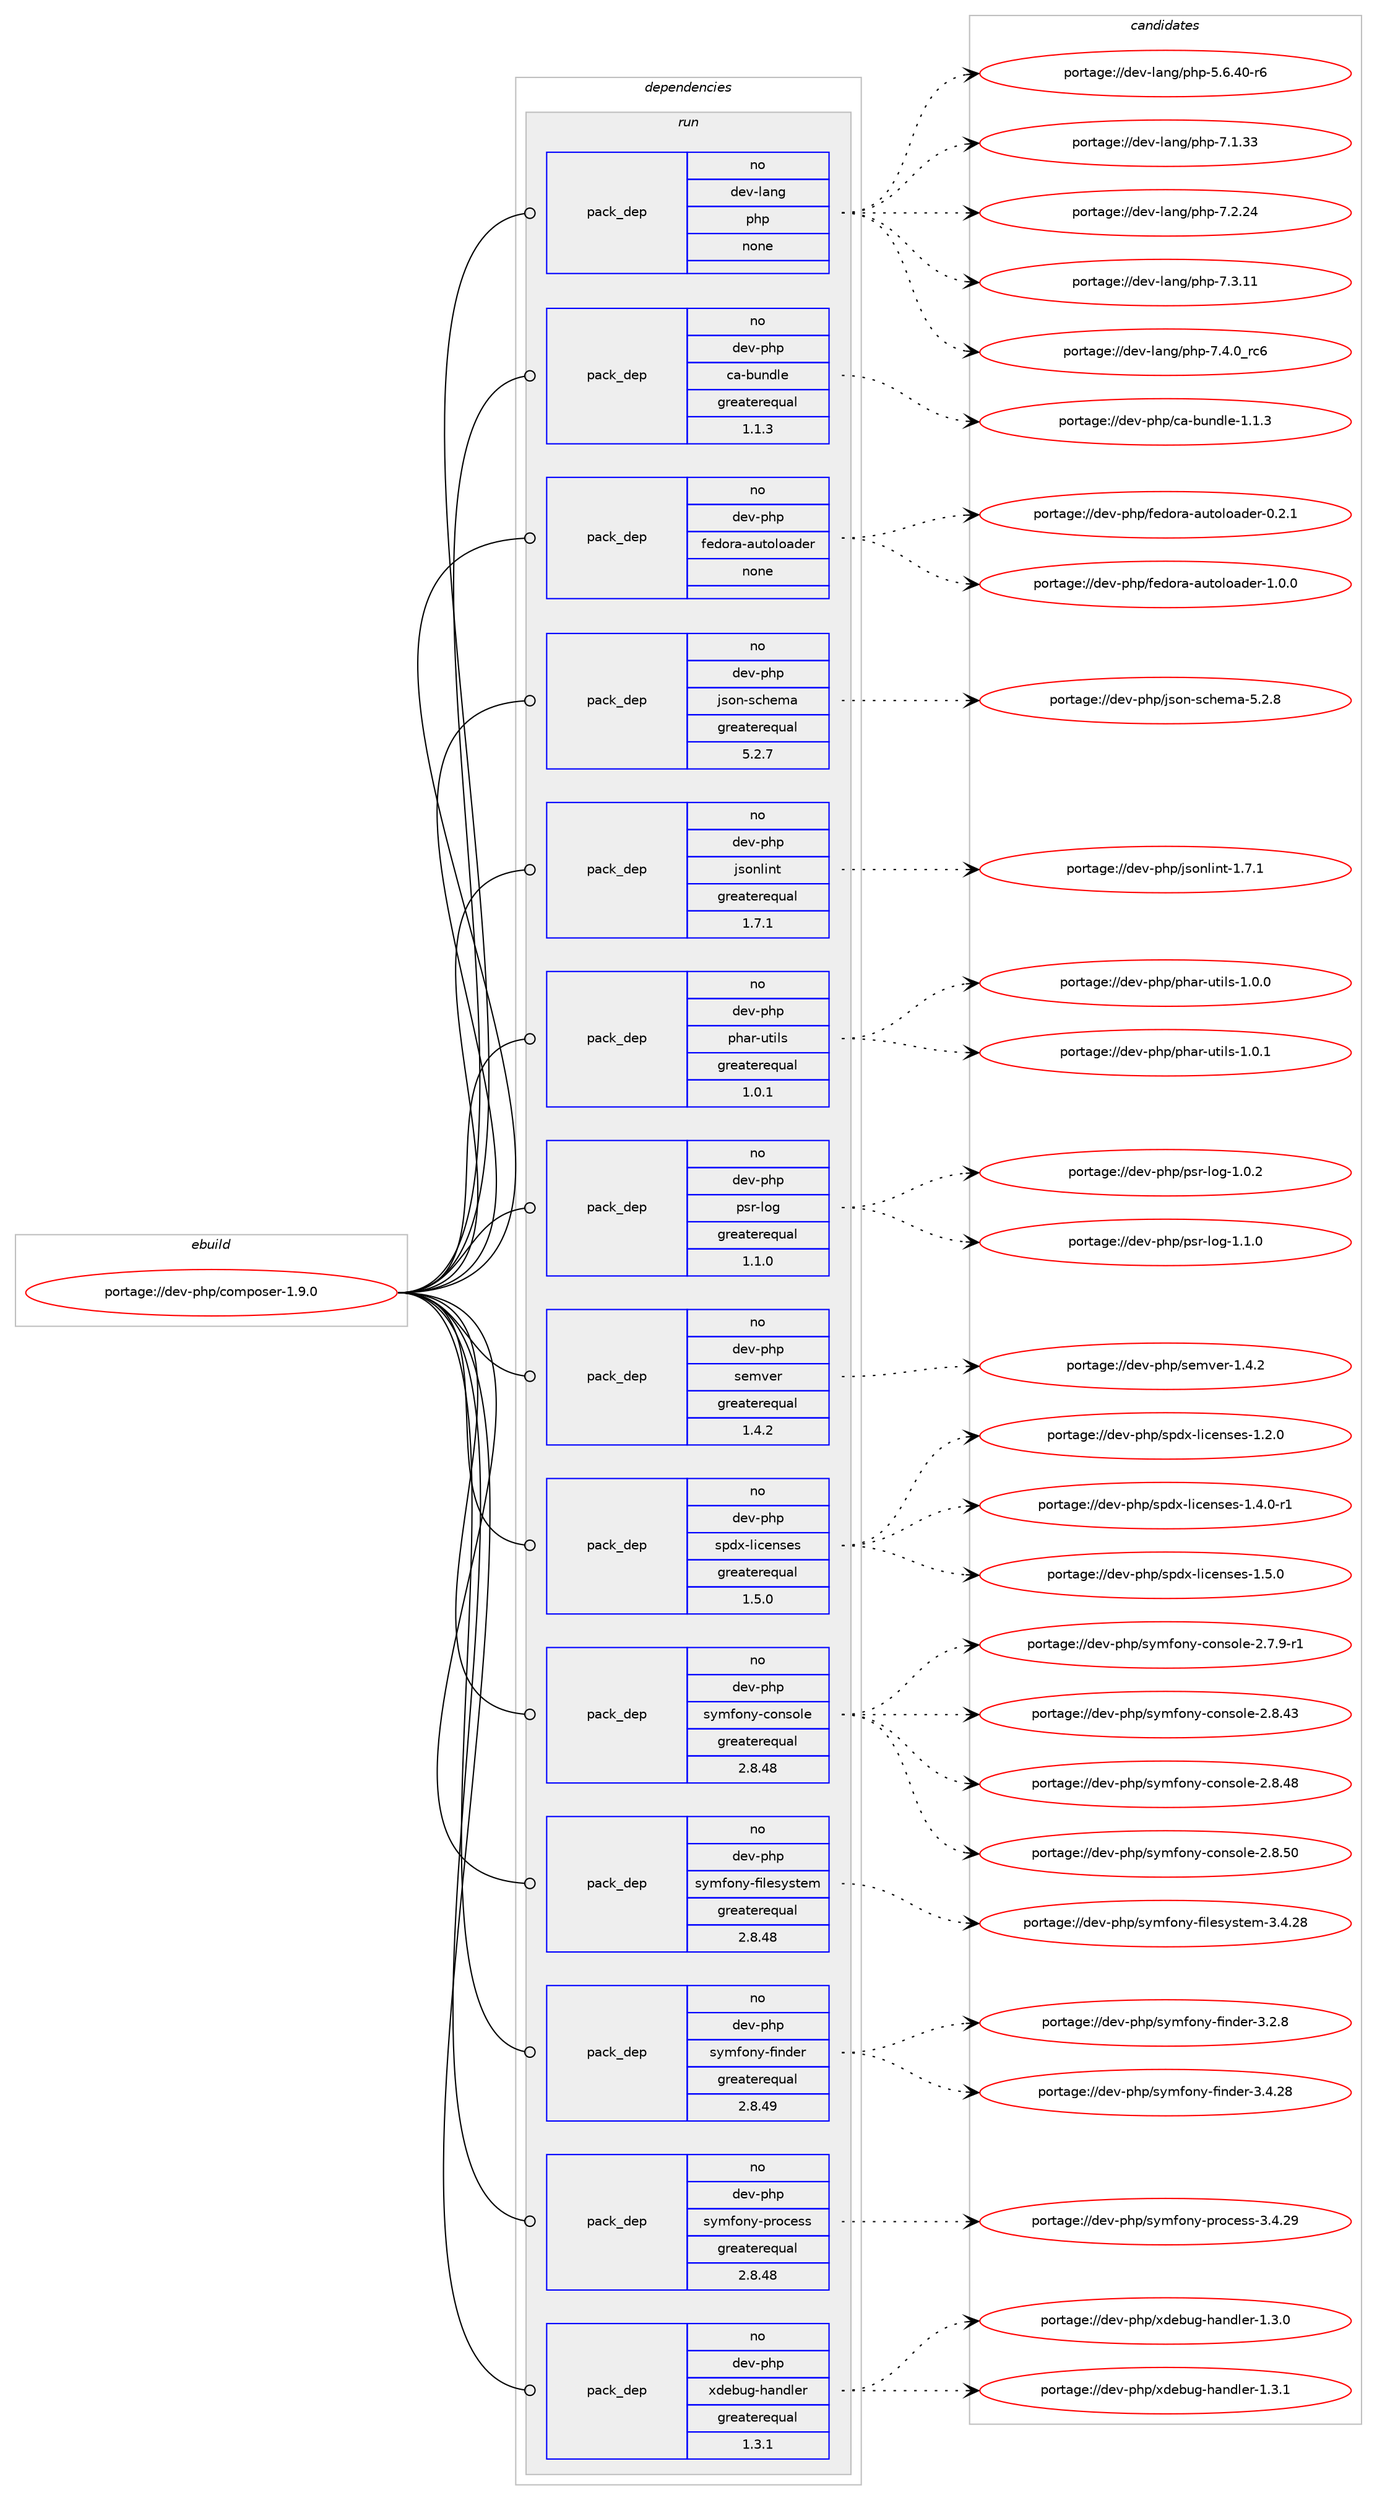 digraph prolog {

# *************
# Graph options
# *************

newrank=true;
concentrate=true;
compound=true;
graph [rankdir=LR,fontname=Helvetica,fontsize=10,ranksep=1.5];#, ranksep=2.5, nodesep=0.2];
edge  [arrowhead=vee];
node  [fontname=Helvetica,fontsize=10];

# **********
# The ebuild
# **********

subgraph cluster_leftcol {
color=gray;
rank=same;
label=<<i>ebuild</i>>;
id [label="portage://dev-php/composer-1.9.0", color=red, width=4, href="../dev-php/composer-1.9.0.svg"];
}

# ****************
# The dependencies
# ****************

subgraph cluster_midcol {
color=gray;
label=<<i>dependencies</i>>;
subgraph cluster_compile {
fillcolor="#eeeeee";
style=filled;
label=<<i>compile</i>>;
}
subgraph cluster_compileandrun {
fillcolor="#eeeeee";
style=filled;
label=<<i>compile and run</i>>;
}
subgraph cluster_run {
fillcolor="#eeeeee";
style=filled;
label=<<i>run</i>>;
subgraph pack97221 {
dependency124453 [label=<<TABLE BORDER="0" CELLBORDER="1" CELLSPACING="0" CELLPADDING="4" WIDTH="220"><TR><TD ROWSPAN="6" CELLPADDING="30">pack_dep</TD></TR><TR><TD WIDTH="110">no</TD></TR><TR><TD>dev-lang</TD></TR><TR><TD>php</TD></TR><TR><TD>none</TD></TR><TR><TD></TD></TR></TABLE>>, shape=none, color=blue];
}
id:e -> dependency124453:w [weight=20,style="solid",arrowhead="odot"];
subgraph pack97222 {
dependency124454 [label=<<TABLE BORDER="0" CELLBORDER="1" CELLSPACING="0" CELLPADDING="4" WIDTH="220"><TR><TD ROWSPAN="6" CELLPADDING="30">pack_dep</TD></TR><TR><TD WIDTH="110">no</TD></TR><TR><TD>dev-php</TD></TR><TR><TD>ca-bundle</TD></TR><TR><TD>greaterequal</TD></TR><TR><TD>1.1.3</TD></TR></TABLE>>, shape=none, color=blue];
}
id:e -> dependency124454:w [weight=20,style="solid",arrowhead="odot"];
subgraph pack97223 {
dependency124455 [label=<<TABLE BORDER="0" CELLBORDER="1" CELLSPACING="0" CELLPADDING="4" WIDTH="220"><TR><TD ROWSPAN="6" CELLPADDING="30">pack_dep</TD></TR><TR><TD WIDTH="110">no</TD></TR><TR><TD>dev-php</TD></TR><TR><TD>fedora-autoloader</TD></TR><TR><TD>none</TD></TR><TR><TD></TD></TR></TABLE>>, shape=none, color=blue];
}
id:e -> dependency124455:w [weight=20,style="solid",arrowhead="odot"];
subgraph pack97224 {
dependency124456 [label=<<TABLE BORDER="0" CELLBORDER="1" CELLSPACING="0" CELLPADDING="4" WIDTH="220"><TR><TD ROWSPAN="6" CELLPADDING="30">pack_dep</TD></TR><TR><TD WIDTH="110">no</TD></TR><TR><TD>dev-php</TD></TR><TR><TD>json-schema</TD></TR><TR><TD>greaterequal</TD></TR><TR><TD>5.2.7</TD></TR></TABLE>>, shape=none, color=blue];
}
id:e -> dependency124456:w [weight=20,style="solid",arrowhead="odot"];
subgraph pack97225 {
dependency124457 [label=<<TABLE BORDER="0" CELLBORDER="1" CELLSPACING="0" CELLPADDING="4" WIDTH="220"><TR><TD ROWSPAN="6" CELLPADDING="30">pack_dep</TD></TR><TR><TD WIDTH="110">no</TD></TR><TR><TD>dev-php</TD></TR><TR><TD>jsonlint</TD></TR><TR><TD>greaterequal</TD></TR><TR><TD>1.7.1</TD></TR></TABLE>>, shape=none, color=blue];
}
id:e -> dependency124457:w [weight=20,style="solid",arrowhead="odot"];
subgraph pack97226 {
dependency124458 [label=<<TABLE BORDER="0" CELLBORDER="1" CELLSPACING="0" CELLPADDING="4" WIDTH="220"><TR><TD ROWSPAN="6" CELLPADDING="30">pack_dep</TD></TR><TR><TD WIDTH="110">no</TD></TR><TR><TD>dev-php</TD></TR><TR><TD>phar-utils</TD></TR><TR><TD>greaterequal</TD></TR><TR><TD>1.0.1</TD></TR></TABLE>>, shape=none, color=blue];
}
id:e -> dependency124458:w [weight=20,style="solid",arrowhead="odot"];
subgraph pack97227 {
dependency124459 [label=<<TABLE BORDER="0" CELLBORDER="1" CELLSPACING="0" CELLPADDING="4" WIDTH="220"><TR><TD ROWSPAN="6" CELLPADDING="30">pack_dep</TD></TR><TR><TD WIDTH="110">no</TD></TR><TR><TD>dev-php</TD></TR><TR><TD>psr-log</TD></TR><TR><TD>greaterequal</TD></TR><TR><TD>1.1.0</TD></TR></TABLE>>, shape=none, color=blue];
}
id:e -> dependency124459:w [weight=20,style="solid",arrowhead="odot"];
subgraph pack97228 {
dependency124460 [label=<<TABLE BORDER="0" CELLBORDER="1" CELLSPACING="0" CELLPADDING="4" WIDTH="220"><TR><TD ROWSPAN="6" CELLPADDING="30">pack_dep</TD></TR><TR><TD WIDTH="110">no</TD></TR><TR><TD>dev-php</TD></TR><TR><TD>semver</TD></TR><TR><TD>greaterequal</TD></TR><TR><TD>1.4.2</TD></TR></TABLE>>, shape=none, color=blue];
}
id:e -> dependency124460:w [weight=20,style="solid",arrowhead="odot"];
subgraph pack97229 {
dependency124461 [label=<<TABLE BORDER="0" CELLBORDER="1" CELLSPACING="0" CELLPADDING="4" WIDTH="220"><TR><TD ROWSPAN="6" CELLPADDING="30">pack_dep</TD></TR><TR><TD WIDTH="110">no</TD></TR><TR><TD>dev-php</TD></TR><TR><TD>spdx-licenses</TD></TR><TR><TD>greaterequal</TD></TR><TR><TD>1.5.0</TD></TR></TABLE>>, shape=none, color=blue];
}
id:e -> dependency124461:w [weight=20,style="solid",arrowhead="odot"];
subgraph pack97230 {
dependency124462 [label=<<TABLE BORDER="0" CELLBORDER="1" CELLSPACING="0" CELLPADDING="4" WIDTH="220"><TR><TD ROWSPAN="6" CELLPADDING="30">pack_dep</TD></TR><TR><TD WIDTH="110">no</TD></TR><TR><TD>dev-php</TD></TR><TR><TD>symfony-console</TD></TR><TR><TD>greaterequal</TD></TR><TR><TD>2.8.48</TD></TR></TABLE>>, shape=none, color=blue];
}
id:e -> dependency124462:w [weight=20,style="solid",arrowhead="odot"];
subgraph pack97231 {
dependency124463 [label=<<TABLE BORDER="0" CELLBORDER="1" CELLSPACING="0" CELLPADDING="4" WIDTH="220"><TR><TD ROWSPAN="6" CELLPADDING="30">pack_dep</TD></TR><TR><TD WIDTH="110">no</TD></TR><TR><TD>dev-php</TD></TR><TR><TD>symfony-filesystem</TD></TR><TR><TD>greaterequal</TD></TR><TR><TD>2.8.48</TD></TR></TABLE>>, shape=none, color=blue];
}
id:e -> dependency124463:w [weight=20,style="solid",arrowhead="odot"];
subgraph pack97232 {
dependency124464 [label=<<TABLE BORDER="0" CELLBORDER="1" CELLSPACING="0" CELLPADDING="4" WIDTH="220"><TR><TD ROWSPAN="6" CELLPADDING="30">pack_dep</TD></TR><TR><TD WIDTH="110">no</TD></TR><TR><TD>dev-php</TD></TR><TR><TD>symfony-finder</TD></TR><TR><TD>greaterequal</TD></TR><TR><TD>2.8.49</TD></TR></TABLE>>, shape=none, color=blue];
}
id:e -> dependency124464:w [weight=20,style="solid",arrowhead="odot"];
subgraph pack97233 {
dependency124465 [label=<<TABLE BORDER="0" CELLBORDER="1" CELLSPACING="0" CELLPADDING="4" WIDTH="220"><TR><TD ROWSPAN="6" CELLPADDING="30">pack_dep</TD></TR><TR><TD WIDTH="110">no</TD></TR><TR><TD>dev-php</TD></TR><TR><TD>symfony-process</TD></TR><TR><TD>greaterequal</TD></TR><TR><TD>2.8.48</TD></TR></TABLE>>, shape=none, color=blue];
}
id:e -> dependency124465:w [weight=20,style="solid",arrowhead="odot"];
subgraph pack97234 {
dependency124466 [label=<<TABLE BORDER="0" CELLBORDER="1" CELLSPACING="0" CELLPADDING="4" WIDTH="220"><TR><TD ROWSPAN="6" CELLPADDING="30">pack_dep</TD></TR><TR><TD WIDTH="110">no</TD></TR><TR><TD>dev-php</TD></TR><TR><TD>xdebug-handler</TD></TR><TR><TD>greaterequal</TD></TR><TR><TD>1.3.1</TD></TR></TABLE>>, shape=none, color=blue];
}
id:e -> dependency124466:w [weight=20,style="solid",arrowhead="odot"];
}
}

# **************
# The candidates
# **************

subgraph cluster_choices {
rank=same;
color=gray;
label=<<i>candidates</i>>;

subgraph choice97221 {
color=black;
nodesep=1;
choiceportage100101118451089711010347112104112455346544652484511454 [label="portage://dev-lang/php-5.6.40-r6", color=red, width=4,href="../dev-lang/php-5.6.40-r6.svg"];
choiceportage10010111845108971101034711210411245554649465151 [label="portage://dev-lang/php-7.1.33", color=red, width=4,href="../dev-lang/php-7.1.33.svg"];
choiceportage10010111845108971101034711210411245554650465052 [label="portage://dev-lang/php-7.2.24", color=red, width=4,href="../dev-lang/php-7.2.24.svg"];
choiceportage10010111845108971101034711210411245554651464949 [label="portage://dev-lang/php-7.3.11", color=red, width=4,href="../dev-lang/php-7.3.11.svg"];
choiceportage100101118451089711010347112104112455546524648951149954 [label="portage://dev-lang/php-7.4.0_rc6", color=red, width=4,href="../dev-lang/php-7.4.0_rc6.svg"];
dependency124453:e -> choiceportage100101118451089711010347112104112455346544652484511454:w [style=dotted,weight="100"];
dependency124453:e -> choiceportage10010111845108971101034711210411245554649465151:w [style=dotted,weight="100"];
dependency124453:e -> choiceportage10010111845108971101034711210411245554650465052:w [style=dotted,weight="100"];
dependency124453:e -> choiceportage10010111845108971101034711210411245554651464949:w [style=dotted,weight="100"];
dependency124453:e -> choiceportage100101118451089711010347112104112455546524648951149954:w [style=dotted,weight="100"];
}
subgraph choice97222 {
color=black;
nodesep=1;
choiceportage100101118451121041124799974598117110100108101454946494651 [label="portage://dev-php/ca-bundle-1.1.3", color=red, width=4,href="../dev-php/ca-bundle-1.1.3.svg"];
dependency124454:e -> choiceportage100101118451121041124799974598117110100108101454946494651:w [style=dotted,weight="100"];
}
subgraph choice97223 {
color=black;
nodesep=1;
choiceportage100101118451121041124710210110011111497459711711611110811197100101114454846504649 [label="portage://dev-php/fedora-autoloader-0.2.1", color=red, width=4,href="../dev-php/fedora-autoloader-0.2.1.svg"];
choiceportage100101118451121041124710210110011111497459711711611110811197100101114454946484648 [label="portage://dev-php/fedora-autoloader-1.0.0", color=red, width=4,href="../dev-php/fedora-autoloader-1.0.0.svg"];
dependency124455:e -> choiceportage100101118451121041124710210110011111497459711711611110811197100101114454846504649:w [style=dotted,weight="100"];
dependency124455:e -> choiceportage100101118451121041124710210110011111497459711711611110811197100101114454946484648:w [style=dotted,weight="100"];
}
subgraph choice97224 {
color=black;
nodesep=1;
choiceportage1001011184511210411247106115111110451159910410110997455346504656 [label="portage://dev-php/json-schema-5.2.8", color=red, width=4,href="../dev-php/json-schema-5.2.8.svg"];
dependency124456:e -> choiceportage1001011184511210411247106115111110451159910410110997455346504656:w [style=dotted,weight="100"];
}
subgraph choice97225 {
color=black;
nodesep=1;
choiceportage1001011184511210411247106115111110108105110116454946554649 [label="portage://dev-php/jsonlint-1.7.1", color=red, width=4,href="../dev-php/jsonlint-1.7.1.svg"];
dependency124457:e -> choiceportage1001011184511210411247106115111110108105110116454946554649:w [style=dotted,weight="100"];
}
subgraph choice97226 {
color=black;
nodesep=1;
choiceportage10010111845112104112471121049711445117116105108115454946484648 [label="portage://dev-php/phar-utils-1.0.0", color=red, width=4,href="../dev-php/phar-utils-1.0.0.svg"];
choiceportage10010111845112104112471121049711445117116105108115454946484649 [label="portage://dev-php/phar-utils-1.0.1", color=red, width=4,href="../dev-php/phar-utils-1.0.1.svg"];
dependency124458:e -> choiceportage10010111845112104112471121049711445117116105108115454946484648:w [style=dotted,weight="100"];
dependency124458:e -> choiceportage10010111845112104112471121049711445117116105108115454946484649:w [style=dotted,weight="100"];
}
subgraph choice97227 {
color=black;
nodesep=1;
choiceportage100101118451121041124711211511445108111103454946484650 [label="portage://dev-php/psr-log-1.0.2", color=red, width=4,href="../dev-php/psr-log-1.0.2.svg"];
choiceportage100101118451121041124711211511445108111103454946494648 [label="portage://dev-php/psr-log-1.1.0", color=red, width=4,href="../dev-php/psr-log-1.1.0.svg"];
dependency124459:e -> choiceportage100101118451121041124711211511445108111103454946484650:w [style=dotted,weight="100"];
dependency124459:e -> choiceportage100101118451121041124711211511445108111103454946494648:w [style=dotted,weight="100"];
}
subgraph choice97228 {
color=black;
nodesep=1;
choiceportage1001011184511210411247115101109118101114454946524650 [label="portage://dev-php/semver-1.4.2", color=red, width=4,href="../dev-php/semver-1.4.2.svg"];
dependency124460:e -> choiceportage1001011184511210411247115101109118101114454946524650:w [style=dotted,weight="100"];
}
subgraph choice97229 {
color=black;
nodesep=1;
choiceportage10010111845112104112471151121001204510810599101110115101115454946504648 [label="portage://dev-php/spdx-licenses-1.2.0", color=red, width=4,href="../dev-php/spdx-licenses-1.2.0.svg"];
choiceportage100101118451121041124711511210012045108105991011101151011154549465246484511449 [label="portage://dev-php/spdx-licenses-1.4.0-r1", color=red, width=4,href="../dev-php/spdx-licenses-1.4.0-r1.svg"];
choiceportage10010111845112104112471151121001204510810599101110115101115454946534648 [label="portage://dev-php/spdx-licenses-1.5.0", color=red, width=4,href="../dev-php/spdx-licenses-1.5.0.svg"];
dependency124461:e -> choiceportage10010111845112104112471151121001204510810599101110115101115454946504648:w [style=dotted,weight="100"];
dependency124461:e -> choiceportage100101118451121041124711511210012045108105991011101151011154549465246484511449:w [style=dotted,weight="100"];
dependency124461:e -> choiceportage10010111845112104112471151121001204510810599101110115101115454946534648:w [style=dotted,weight="100"];
}
subgraph choice97230 {
color=black;
nodesep=1;
choiceportage100101118451121041124711512110910211111012145991111101151111081014550465546574511449 [label="portage://dev-php/symfony-console-2.7.9-r1", color=red, width=4,href="../dev-php/symfony-console-2.7.9-r1.svg"];
choiceportage1001011184511210411247115121109102111110121459911111011511110810145504656465251 [label="portage://dev-php/symfony-console-2.8.43", color=red, width=4,href="../dev-php/symfony-console-2.8.43.svg"];
choiceportage1001011184511210411247115121109102111110121459911111011511110810145504656465256 [label="portage://dev-php/symfony-console-2.8.48", color=red, width=4,href="../dev-php/symfony-console-2.8.48.svg"];
choiceportage1001011184511210411247115121109102111110121459911111011511110810145504656465348 [label="portage://dev-php/symfony-console-2.8.50", color=red, width=4,href="../dev-php/symfony-console-2.8.50.svg"];
dependency124462:e -> choiceportage100101118451121041124711512110910211111012145991111101151111081014550465546574511449:w [style=dotted,weight="100"];
dependency124462:e -> choiceportage1001011184511210411247115121109102111110121459911111011511110810145504656465251:w [style=dotted,weight="100"];
dependency124462:e -> choiceportage1001011184511210411247115121109102111110121459911111011511110810145504656465256:w [style=dotted,weight="100"];
dependency124462:e -> choiceportage1001011184511210411247115121109102111110121459911111011511110810145504656465348:w [style=dotted,weight="100"];
}
subgraph choice97231 {
color=black;
nodesep=1;
choiceportage10010111845112104112471151211091021111101214510210510810111512111511610110945514652465056 [label="portage://dev-php/symfony-filesystem-3.4.28", color=red, width=4,href="../dev-php/symfony-filesystem-3.4.28.svg"];
dependency124463:e -> choiceportage10010111845112104112471151211091021111101214510210510810111512111511610110945514652465056:w [style=dotted,weight="100"];
}
subgraph choice97232 {
color=black;
nodesep=1;
choiceportage100101118451121041124711512110910211111012145102105110100101114455146504656 [label="portage://dev-php/symfony-finder-3.2.8", color=red, width=4,href="../dev-php/symfony-finder-3.2.8.svg"];
choiceportage10010111845112104112471151211091021111101214510210511010010111445514652465056 [label="portage://dev-php/symfony-finder-3.4.28", color=red, width=4,href="../dev-php/symfony-finder-3.4.28.svg"];
dependency124464:e -> choiceportage100101118451121041124711512110910211111012145102105110100101114455146504656:w [style=dotted,weight="100"];
dependency124464:e -> choiceportage10010111845112104112471151211091021111101214510210511010010111445514652465056:w [style=dotted,weight="100"];
}
subgraph choice97233 {
color=black;
nodesep=1;
choiceportage1001011184511210411247115121109102111110121451121141119910111511545514652465057 [label="portage://dev-php/symfony-process-3.4.29", color=red, width=4,href="../dev-php/symfony-process-3.4.29.svg"];
dependency124465:e -> choiceportage1001011184511210411247115121109102111110121451121141119910111511545514652465057:w [style=dotted,weight="100"];
}
subgraph choice97234 {
color=black;
nodesep=1;
choiceportage1001011184511210411247120100101981171034510497110100108101114454946514648 [label="portage://dev-php/xdebug-handler-1.3.0", color=red, width=4,href="../dev-php/xdebug-handler-1.3.0.svg"];
choiceportage1001011184511210411247120100101981171034510497110100108101114454946514649 [label="portage://dev-php/xdebug-handler-1.3.1", color=red, width=4,href="../dev-php/xdebug-handler-1.3.1.svg"];
dependency124466:e -> choiceportage1001011184511210411247120100101981171034510497110100108101114454946514648:w [style=dotted,weight="100"];
dependency124466:e -> choiceportage1001011184511210411247120100101981171034510497110100108101114454946514649:w [style=dotted,weight="100"];
}
}

}
